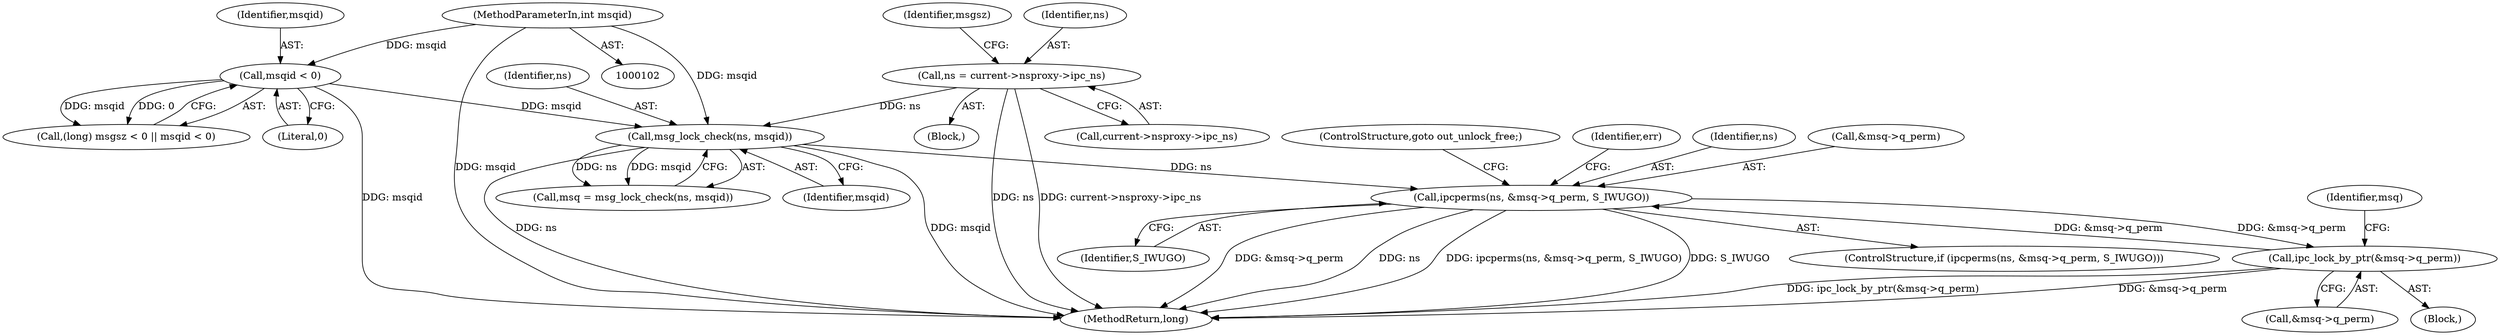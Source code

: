 digraph "0_linux_6062a8dc0517bce23e3c2f7d2fea5e22411269a3@pointer" {
"1000189" [label="(Call,ipcperms(ns, &msq->q_perm, S_IWUGO))"];
"1000169" [label="(Call,msg_lock_check(ns, msqid))"];
"1000113" [label="(Call,ns = current->nsproxy->ipc_ns)"];
"1000133" [label="(Call,msqid < 0)"];
"1000103" [label="(MethodParameterIn,int msqid)"];
"1000247" [label="(Call,ipc_lock_by_ptr(&msq->q_perm))"];
"1000189" [label="(Call,ipcperms(ns, &msq->q_perm, S_IWUGO))"];
"1000195" [label="(Identifier,S_IWUGO)"];
"1000342" [label="(MethodReturn,long)"];
"1000114" [label="(Identifier,ns)"];
"1000113" [label="(Call,ns = current->nsproxy->ipc_ns)"];
"1000103" [label="(MethodParameterIn,int msqid)"];
"1000115" [label="(Call,current->nsproxy->ipc_ns)"];
"1000196" [label="(ControlStructure,goto out_unlock_free;)"];
"1000171" [label="(Identifier,msqid)"];
"1000248" [label="(Call,&msq->q_perm)"];
"1000169" [label="(Call,msg_lock_check(ns, msqid))"];
"1000198" [label="(Identifier,err)"];
"1000135" [label="(Literal,0)"];
"1000190" [label="(Identifier,ns)"];
"1000133" [label="(Call,msqid < 0)"];
"1000188" [label="(ControlStructure,if (ipcperms(ns, &msq->q_perm, S_IWUGO)))"];
"1000253" [label="(Identifier,msq)"];
"1000127" [label="(Call,(long) msgsz < 0 || msqid < 0)"];
"1000108" [label="(Block,)"];
"1000123" [label="(Identifier,msgsz)"];
"1000182" [label="(Block,)"];
"1000189" [label="(Call,ipcperms(ns, &msq->q_perm, S_IWUGO))"];
"1000191" [label="(Call,&msq->q_perm)"];
"1000170" [label="(Identifier,ns)"];
"1000167" [label="(Call,msq = msg_lock_check(ns, msqid))"];
"1000247" [label="(Call,ipc_lock_by_ptr(&msq->q_perm))"];
"1000134" [label="(Identifier,msqid)"];
"1000189" -> "1000188"  [label="AST: "];
"1000189" -> "1000195"  [label="CFG: "];
"1000190" -> "1000189"  [label="AST: "];
"1000191" -> "1000189"  [label="AST: "];
"1000195" -> "1000189"  [label="AST: "];
"1000196" -> "1000189"  [label="CFG: "];
"1000198" -> "1000189"  [label="CFG: "];
"1000189" -> "1000342"  [label="DDG: ns"];
"1000189" -> "1000342"  [label="DDG: ipcperms(ns, &msq->q_perm, S_IWUGO)"];
"1000189" -> "1000342"  [label="DDG: S_IWUGO"];
"1000189" -> "1000342"  [label="DDG: &msq->q_perm"];
"1000169" -> "1000189"  [label="DDG: ns"];
"1000247" -> "1000189"  [label="DDG: &msq->q_perm"];
"1000189" -> "1000247"  [label="DDG: &msq->q_perm"];
"1000169" -> "1000167"  [label="AST: "];
"1000169" -> "1000171"  [label="CFG: "];
"1000170" -> "1000169"  [label="AST: "];
"1000171" -> "1000169"  [label="AST: "];
"1000167" -> "1000169"  [label="CFG: "];
"1000169" -> "1000342"  [label="DDG: msqid"];
"1000169" -> "1000342"  [label="DDG: ns"];
"1000169" -> "1000167"  [label="DDG: ns"];
"1000169" -> "1000167"  [label="DDG: msqid"];
"1000113" -> "1000169"  [label="DDG: ns"];
"1000133" -> "1000169"  [label="DDG: msqid"];
"1000103" -> "1000169"  [label="DDG: msqid"];
"1000113" -> "1000108"  [label="AST: "];
"1000113" -> "1000115"  [label="CFG: "];
"1000114" -> "1000113"  [label="AST: "];
"1000115" -> "1000113"  [label="AST: "];
"1000123" -> "1000113"  [label="CFG: "];
"1000113" -> "1000342"  [label="DDG: ns"];
"1000113" -> "1000342"  [label="DDG: current->nsproxy->ipc_ns"];
"1000133" -> "1000127"  [label="AST: "];
"1000133" -> "1000135"  [label="CFG: "];
"1000134" -> "1000133"  [label="AST: "];
"1000135" -> "1000133"  [label="AST: "];
"1000127" -> "1000133"  [label="CFG: "];
"1000133" -> "1000342"  [label="DDG: msqid"];
"1000133" -> "1000127"  [label="DDG: msqid"];
"1000133" -> "1000127"  [label="DDG: 0"];
"1000103" -> "1000133"  [label="DDG: msqid"];
"1000103" -> "1000102"  [label="AST: "];
"1000103" -> "1000342"  [label="DDG: msqid"];
"1000247" -> "1000182"  [label="AST: "];
"1000247" -> "1000248"  [label="CFG: "];
"1000248" -> "1000247"  [label="AST: "];
"1000253" -> "1000247"  [label="CFG: "];
"1000247" -> "1000342"  [label="DDG: &msq->q_perm"];
"1000247" -> "1000342"  [label="DDG: ipc_lock_by_ptr(&msq->q_perm)"];
}

